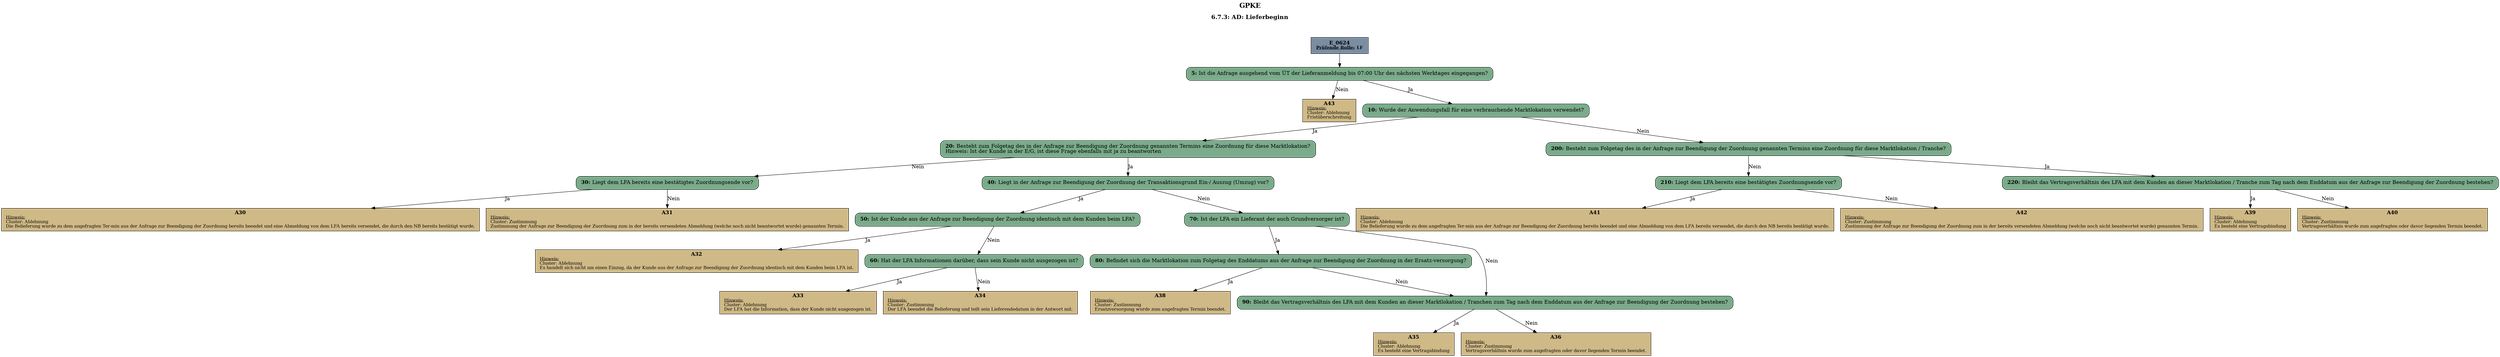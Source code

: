digraph D {
    labelloc="t";
    label=<<B><FONT POINT-SIZE="18">GPKE</FONT></B><BR/><BR/><B><FONT POINT-SIZE="16">6.7.3: AD: Lieferbeginn</FONT></B><BR/><BR/><BR/><BR/>>;
    "Start" [margin="0.2,0.12", shape=box, style=filled, fillcolor="#7a8da1", label=<<B>E_0624</B><BR align="center"/><FONT point-size="12"><B><U>Prüfende Rolle:</U> LF</B></FONT><BR align="center"/>>];
    "5" [margin="0.2,0.12", shape=box, style="filled,rounded", fillcolor="#7aab8a", label=<<B>5: </B>Ist die Anfrage ausgehend vom ÜT der Lieferanmeldung bis 07:00 Uhr des nächsten Werktages eingegangen?<BR align="left"/>>];
    "A43" [margin="0.17,0.08", shape=box, style=filled, fillcolor="#cfb986", label=<<B>A43</B><BR align="center"/><FONT point-size="12"><U>Hinweis:</U><BR align="left"/>Cluster: Ablehnung<BR align="left"/>Fristüberschreitung<BR align="left"/></FONT>>];
    "10" [margin="0.2,0.12", shape=box, style="filled,rounded", fillcolor="#7aab8a", label=<<B>10: </B>Wurde der Anwendungsfall für eine verbrauchende Marktlokation verwendet?<BR align="left"/>>];
    "20" [margin="0.2,0.12", shape=box, style="filled,rounded", fillcolor="#7aab8a", label=<<B>20: </B>Besteht zum Folgetag des in der Anfrage zur Beendigung der Zuordnung genannten Termins eine Zuordnung für diese Marktlokation?<BR align="left"/>Hinweis: Ist der Kunde in der E/G, ist diese Frage ebenfalls mit ja zu beantworten<BR align="left"/>>];
    "30" [margin="0.2,0.12", shape=box, style="filled,rounded", fillcolor="#7aab8a", label=<<B>30: </B>Liegt dem LFA bereits eine bestätigtes Zuordnungsende vor?<BR align="left"/>>];
    "A30" [margin="0.17,0.08", shape=box, style=filled, fillcolor="#cfb986", label=<<B>A30</B><BR align="center"/><FONT point-size="12"><U>Hinweis:</U><BR align="left"/>Cluster: Ablehnung<BR align="left"/>Die Belieferung wurde zu dem angefragten Ter-min aus der Anfrage zur Beendigung der Zuordnung bereits beendet und eine Abmeldung von dem LFA bereits versendet, die durch den NB bereits bestätigt wurde.<BR align="left"/></FONT>>];
    "A31" [margin="0.17,0.08", shape=box, style=filled, fillcolor="#cfb986", label=<<B>A31</B><BR align="center"/><FONT point-size="12"><U>Hinweis:</U><BR align="left"/>Cluster: Zustimmung<BR align="left"/>Zustimmung der Anfrage zur Beendigung der Zuordnung zum in der bereits versendeten Abmeldung (welche noch nicht beantwortet wurde) genannten Termin.<BR align="left"/></FONT>>];
    "40" [margin="0.2,0.12", shape=box, style="filled,rounded", fillcolor="#7aab8a", label=<<B>40: </B>Liegt in der Anfrage zur Beendigung der Zuordnung der Transaktionsgrund Ein-/ Auszug (Umzug) vor?<BR align="left"/>>];
    "50" [margin="0.2,0.12", shape=box, style="filled,rounded", fillcolor="#7aab8a", label=<<B>50: </B>Ist der Kunde aus der Anfrage zur Beendigung der Zuordnung identisch mit dem Kunden beim LFA?<BR align="left"/>>];
    "A32" [margin="0.17,0.08", shape=box, style=filled, fillcolor="#cfb986", label=<<B>A32</B><BR align="center"/><FONT point-size="12"><U>Hinweis:</U><BR align="left"/>Cluster: Ablehnung<BR align="left"/>Es handelt sich nicht um einen Einzug, da der Kunde aus der Anfrage zur Beendigung der Zuordnung identisch mit dem Kunden beim LFA ist.<BR align="left"/></FONT>>];
    "60" [margin="0.2,0.12", shape=box, style="filled,rounded", fillcolor="#7aab8a", label=<<B>60: </B>Hat der LFA Informationen darüber, dass sein Kunde nicht ausgezogen ist?<BR align="left"/>>];
    "A33" [margin="0.17,0.08", shape=box, style=filled, fillcolor="#cfb986", label=<<B>A33</B><BR align="center"/><FONT point-size="12"><U>Hinweis:</U><BR align="left"/>Cluster: Ablehnung<BR align="left"/>Der LFA hat die Information, dass der Kunde nicht ausgezogen ist.<BR align="left"/></FONT>>];
    "A34" [margin="0.17,0.08", shape=box, style=filled, fillcolor="#cfb986", label=<<B>A34</B><BR align="center"/><FONT point-size="12"><U>Hinweis:</U><BR align="left"/>Cluster: Zustimmung <BR align="left"/>Der LFA beendet die Belieferung und teilt sein Lieferendedatum in der Antwort mit.<BR align="left"/></FONT>>];
    "70" [margin="0.2,0.12", shape=box, style="filled,rounded", fillcolor="#7aab8a", label=<<B>70: </B>Ist der LFA ein Lieferant der auch Grundversorger ist?<BR align="left"/>>];
    "80" [margin="0.2,0.12", shape=box, style="filled,rounded", fillcolor="#7aab8a", label=<<B>80: </B>Befindet sich die Marktlokation zum Folgetag des Enddatums aus der Anfrage zur Beendigung der Zuordnung in der Ersatz-versorgung?<BR align="left"/>>];
    "A38" [margin="0.17,0.08", shape=box, style=filled, fillcolor="#cfb986", label=<<B>A38</B><BR align="center"/><FONT point-size="12"><U>Hinweis:</U><BR align="left"/>Cluster: Zustimmung<BR align="left"/>Ersatzversorgung wurde zum angefragten Termin beendet.<BR align="left"/></FONT>>];
    "90" [margin="0.2,0.12", shape=box, style="filled,rounded", fillcolor="#7aab8a", label=<<B>90: </B>Bleibt das Vertragsverhältnis des LFA mit dem Kunden an dieser Marktlokation / Tranchen zum Tag nach dem Enddatum aus der Anfrage zur Beendigung der Zuordnung bestehen?<BR align="left"/>>];
    "A35" [margin="0.17,0.08", shape=box, style=filled, fillcolor="#cfb986", label=<<B>A35</B><BR align="center"/><FONT point-size="12"><U>Hinweis:</U><BR align="left"/>Cluster: Ablehnung<BR align="left"/>Es besteht eine Vertragsbindung<BR align="left"/></FONT>>];
    "A36" [margin="0.17,0.08", shape=box, style=filled, fillcolor="#cfb986", label=<<B>A36</B><BR align="center"/><FONT point-size="12"><U>Hinweis:</U><BR align="left"/>Cluster: Zustimmung<BR align="left"/>Vertragsverhältnis wurde zum angefragten oder davor liegenden Termin beendet.<BR align="left"/></FONT>>];
    "200" [margin="0.2,0.12", shape=box, style="filled,rounded", fillcolor="#7aab8a", label=<<B>200: </B>Besteht zum Folgetag des in der Anfrage zur Beendigung der Zuordnung genannten Termins eine Zuordnung für diese Marktlokation / Tranche?<BR align="left"/>>];
    "210" [margin="0.2,0.12", shape=box, style="filled,rounded", fillcolor="#7aab8a", label=<<B>210: </B>Liegt dem LFA bereits eine bestätigtes Zuordnungsende vor?<BR align="left"/>>];
    "A41" [margin="0.17,0.08", shape=box, style=filled, fillcolor="#cfb986", label=<<B>A41</B><BR align="center"/><FONT point-size="12"><U>Hinweis:</U><BR align="left"/>Cluster: Ablehnung<BR align="left"/>Die Belieferung wurde zu dem angefragten Ter-min aus der Anfrage zur Beendigung der Zuordnung bereits beendet und eine Abmeldung von dem LFA bereits versendet, die durch den NB bereits bestätigt wurde.<BR align="left"/></FONT>>];
    "A42" [margin="0.17,0.08", shape=box, style=filled, fillcolor="#cfb986", label=<<B>A42</B><BR align="center"/><FONT point-size="12"><U>Hinweis:</U><BR align="left"/>Cluster: Zustimmung<BR align="left"/>Zustimmung der Anfrage zur Beendigung der Zuordnung zum in der bereits versendeten Abmeldung (welche noch nicht beantwortet wurde) genannten Termin.<BR align="left"/></FONT>>];
    "220" [margin="0.2,0.12", shape=box, style="filled,rounded", fillcolor="#7aab8a", label=<<B>220: </B>Bleibt das Vertragsverhältnis des LFA mit dem Kunden an dieser Marktlokation / Tranche zum Tag nach dem Enddatum aus der Anfrage zur Beendigung der Zuordnung bestehen?<BR align="left"/>>];
    "A39" [margin="0.17,0.08", shape=box, style=filled, fillcolor="#cfb986", label=<<B>A39</B><BR align="center"/><FONT point-size="12"><U>Hinweis:</U><BR align="left"/>Cluster: Ablehnung<BR align="left"/>Es besteht eine Vertragsbindung<BR align="left"/></FONT>>];
    "A40" [margin="0.17,0.08", shape=box, style=filled, fillcolor="#cfb986", label=<<B>A40</B><BR align="center"/><FONT point-size="12"><U>Hinweis:</U><BR align="left"/>Cluster: Zustimmung<BR align="left"/>Vertragsverhältnis wurde zum angefragten oder davor liegenden Termin beendet.<BR align="left"/></FONT>>];

    "Start" -> "5";
    "5" -> "A43" [label="Nein"];
    "5" -> "10" [label="Ja"];
    "10" -> "200" [label="Nein"];
    "10" -> "20" [label="Ja"];
    "20" -> "40" [label="Ja"];
    "20" -> "30" [label="Nein"];
    "30" -> "A30" [label="Ja"];
    "30" -> "A31" [label="Nein"];
    "40" -> "70" [label="Nein"];
    "40" -> "50" [label="Ja"];
    "50" -> "A32" [label="Ja"];
    "50" -> "60" [label="Nein"];
    "60" -> "A33" [label="Ja"];
    "60" -> "A34" [label="Nein"];
    "70" -> "90" [label="Nein"];
    "70" -> "80" [label="Ja"];
    "80" -> "90" [label="Nein"];
    "80" -> "A38" [label="Ja"];
    "90" -> "A35" [label="Ja"];
    "90" -> "A36" [label="Nein"];
    "200" -> "220" [label="Ja"];
    "200" -> "210" [label="Nein"];
    "210" -> "A41" [label="Ja"];
    "210" -> "A42" [label="Nein"];
    "220" -> "A39" [label="Ja"];
    "220" -> "A40" [label="Nein"];

    bgcolor="transparent";
}